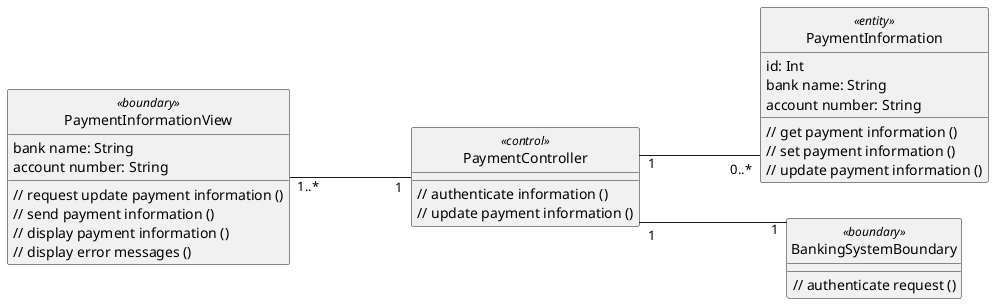 @startuml 
skinparam classAttributeIconSize 0
skinparam linetype ortho
left to right direction
hide circle
class PaymentInformationView <<boundary>> {
    bank name: String
    account number: String

    // request update payment information ()
    // send payment information ()
    // display payment information ()
    // display error messages ()

    }

class PaymentController <<control>> {
    

    // authenticate information ()
    // update payment information ()

    }

class PaymentInformation <<entity>> {
    id: Int
    bank name: String
    account number: String

    // get payment information ()
    // set payment information ()
    // update payment information ()

    }

class BankingSystemBoundary <<boundary>> {
    

    // authenticate request ()


    }

PaymentInformationView "1..*" --- "1" PaymentController

PaymentController "1" --- "0..*" PaymentInformation

PaymentController "1" --- "1" BankingSystemBoundary

@enduml